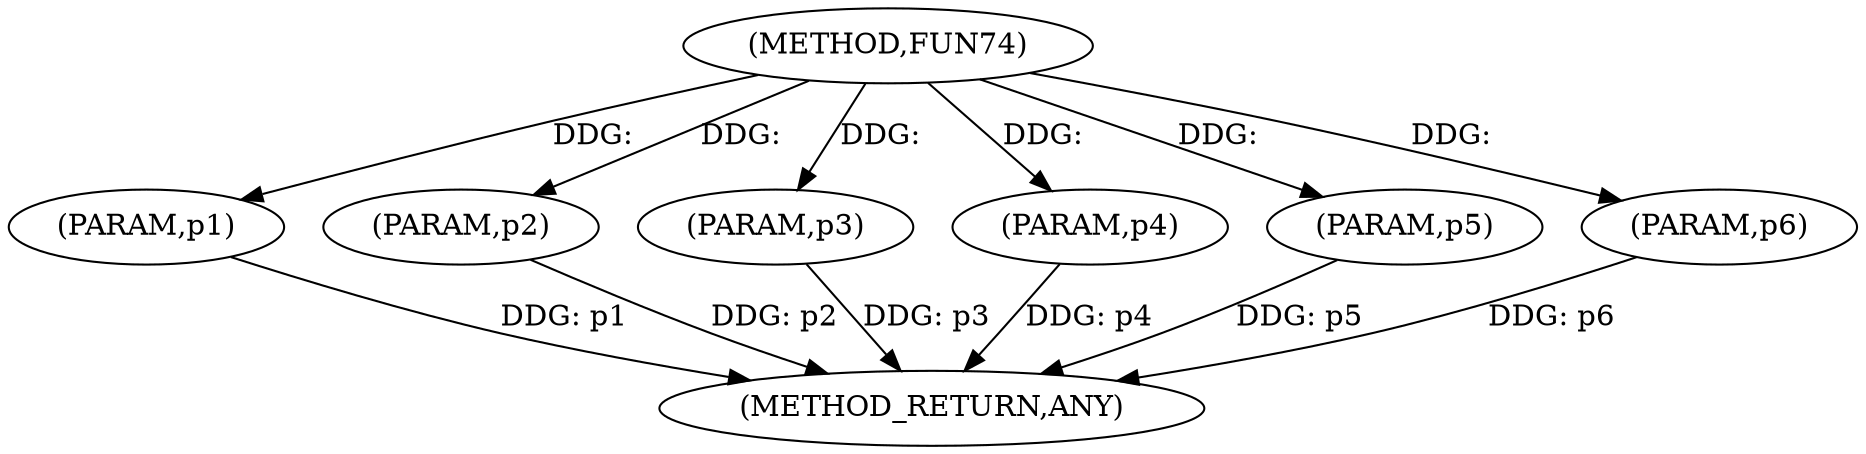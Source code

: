 
digraph "FUN74" {  

"15044" [label = "(METHOD,FUN74)" ]

"15052" [label = "(METHOD_RETURN,ANY)" ]

"15045" [label = "(PARAM,p1)" ]

"15046" [label = "(PARAM,p2)" ]

"15047" [label = "(PARAM,p3)" ]

"15048" [label = "(PARAM,p4)" ]

"15049" [label = "(PARAM,p5)" ]

"15050" [label = "(PARAM,p6)" ]

  "15045" -> "15052"  [ label = "DDG: p1"] 

  "15046" -> "15052"  [ label = "DDG: p2"] 

  "15047" -> "15052"  [ label = "DDG: p3"] 

  "15048" -> "15052"  [ label = "DDG: p4"] 

  "15049" -> "15052"  [ label = "DDG: p5"] 

  "15050" -> "15052"  [ label = "DDG: p6"] 

  "15044" -> "15045"  [ label = "DDG: "] 

  "15044" -> "15046"  [ label = "DDG: "] 

  "15044" -> "15047"  [ label = "DDG: "] 

  "15044" -> "15048"  [ label = "DDG: "] 

  "15044" -> "15049"  [ label = "DDG: "] 

  "15044" -> "15050"  [ label = "DDG: "] 

}